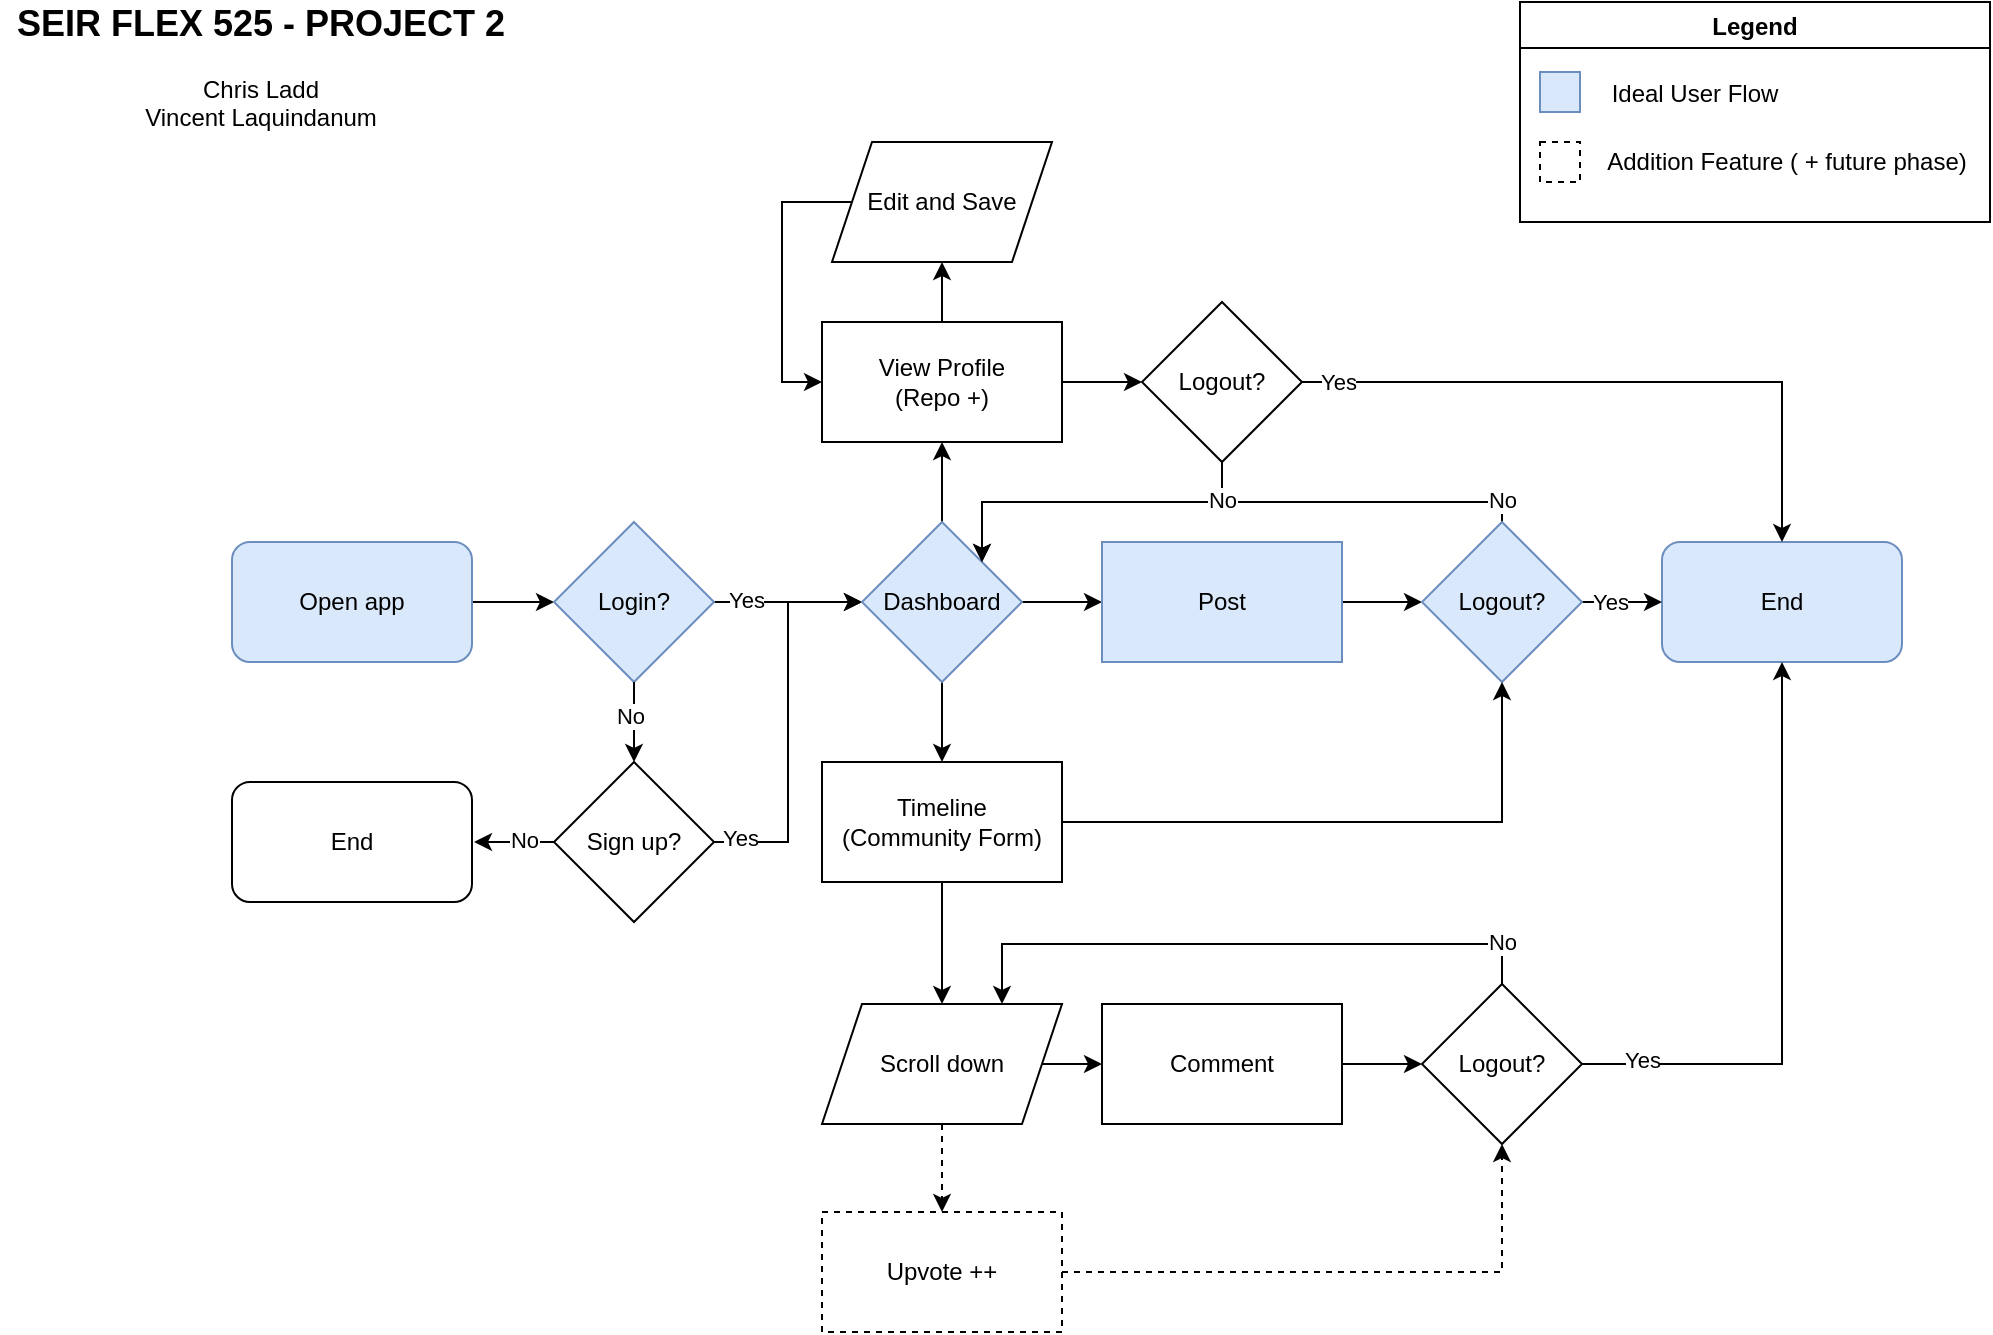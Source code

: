 <mxfile version="14.9.2" type="device"><diagram id="R2lEEEUBdFMjLlhIrx00" name="Page-1"><mxGraphModel dx="1538" dy="840" grid="1" gridSize="10" guides="1" tooltips="1" connect="1" arrows="1" fold="1" page="1" pageScale="1" pageWidth="1100" pageHeight="850" math="0" shadow="0" extFonts="Permanent Marker^https://fonts.googleapis.com/css?family=Permanent+Marker"><root><mxCell id="0"/><mxCell id="1" parent="0"/><mxCell id="pFucj1_tWycOY3zOY87X-6" style="edgeStyle=orthogonalEdgeStyle;rounded=0;orthogonalLoop=1;jettySize=auto;html=1;exitX=1;exitY=0.5;exitDx=0;exitDy=0;entryX=0;entryY=0.5;entryDx=0;entryDy=0;" parent="1" source="pFucj1_tWycOY3zOY87X-1" target="pFucj1_tWycOY3zOY87X-2" edge="1"><mxGeometry relative="1" as="geometry"/></mxCell><mxCell id="pFucj1_tWycOY3zOY87X-1" value="Open app" style="rounded=1;whiteSpace=wrap;html=1;fillColor=#dae8fc;strokeColor=#6c8ebf;" parent="1" vertex="1"><mxGeometry x="156" y="310" width="120" height="60" as="geometry"/></mxCell><mxCell id="pFucj1_tWycOY3zOY87X-11" style="edgeStyle=orthogonalEdgeStyle;rounded=0;orthogonalLoop=1;jettySize=auto;html=1;exitX=1;exitY=0.5;exitDx=0;exitDy=0;entryX=0;entryY=0.5;entryDx=0;entryDy=0;" parent="1" source="pFucj1_tWycOY3zOY87X-2" target="pFucj1_tWycOY3zOY87X-10" edge="1"><mxGeometry relative="1" as="geometry"/></mxCell><mxCell id="pFucj1_tWycOY3zOY87X-61" value="Yes" style="edgeLabel;html=1;align=center;verticalAlign=middle;resizable=0;points=[];" parent="pFucj1_tWycOY3zOY87X-11" vertex="1" connectable="0"><mxGeometry x="-0.566" y="1" relative="1" as="geometry"><mxPoint as="offset"/></mxGeometry></mxCell><mxCell id="pFucj1_tWycOY3zOY87X-2" value="Login?" style="rhombus;whiteSpace=wrap;html=1;fillColor=#dae8fc;strokeColor=#6c8ebf;" parent="1" vertex="1"><mxGeometry x="317" y="300" width="80" height="80" as="geometry"/></mxCell><mxCell id="pFucj1_tWycOY3zOY87X-56" style="edgeStyle=orthogonalEdgeStyle;rounded=0;orthogonalLoop=1;jettySize=auto;html=1;exitX=1;exitY=0.5;exitDx=0;exitDy=0;entryX=0;entryY=0.5;entryDx=0;entryDy=0;" parent="1" source="pFucj1_tWycOY3zOY87X-4" target="pFucj1_tWycOY3zOY87X-10" edge="1"><mxGeometry relative="1" as="geometry"/></mxCell><mxCell id="pFucj1_tWycOY3zOY87X-59" value="Yes" style="edgeLabel;html=1;align=center;verticalAlign=middle;resizable=0;points=[];" parent="pFucj1_tWycOY3zOY87X-56" vertex="1" connectable="0"><mxGeometry x="-0.894" relative="1" as="geometry"><mxPoint x="2" y="-2" as="offset"/></mxGeometry></mxCell><mxCell id="pFucj1_tWycOY3zOY87X-4" value="Sign up?" style="rhombus;whiteSpace=wrap;html=1;" parent="1" vertex="1"><mxGeometry x="317" y="420" width="80" height="80" as="geometry"/></mxCell><mxCell id="pFucj1_tWycOY3zOY87X-5" value="" style="endArrow=classic;html=1;exitX=0.5;exitY=1;exitDx=0;exitDy=0;entryX=0.5;entryY=0;entryDx=0;entryDy=0;" parent="1" source="pFucj1_tWycOY3zOY87X-2" target="pFucj1_tWycOY3zOY87X-4" edge="1"><mxGeometry width="50" height="50" relative="1" as="geometry"><mxPoint x="257" y="470" as="sourcePoint"/><mxPoint x="307" y="420" as="targetPoint"/></mxGeometry></mxCell><mxCell id="pFucj1_tWycOY3zOY87X-51" value="No" style="edgeLabel;html=1;align=center;verticalAlign=middle;resizable=0;points=[];" parent="pFucj1_tWycOY3zOY87X-5" vertex="1" connectable="0"><mxGeometry x="-0.15" y="-2" relative="1" as="geometry"><mxPoint as="offset"/></mxGeometry></mxCell><mxCell id="pFucj1_tWycOY3zOY87X-8" value="" style="endArrow=classic;html=1;exitX=0;exitY=0.5;exitDx=0;exitDy=0;" parent="1" source="pFucj1_tWycOY3zOY87X-4" edge="1"><mxGeometry width="50" height="50" relative="1" as="geometry"><mxPoint x="257" y="470" as="sourcePoint"/><mxPoint x="277" y="460" as="targetPoint"/></mxGeometry></mxCell><mxCell id="pFucj1_tWycOY3zOY87X-55" value="No" style="edgeLabel;html=1;align=center;verticalAlign=middle;resizable=0;points=[];" parent="pFucj1_tWycOY3zOY87X-8" vertex="1" connectable="0"><mxGeometry x="-0.25" y="-1" relative="1" as="geometry"><mxPoint as="offset"/></mxGeometry></mxCell><mxCell id="pFucj1_tWycOY3zOY87X-9" value="End" style="rounded=1;whiteSpace=wrap;html=1;" parent="1" vertex="1"><mxGeometry x="156" y="430" width="120" height="60" as="geometry"/></mxCell><mxCell id="pFucj1_tWycOY3zOY87X-24" style="edgeStyle=orthogonalEdgeStyle;rounded=0;orthogonalLoop=1;jettySize=auto;html=1;exitX=1;exitY=0.5;exitDx=0;exitDy=0;entryX=0;entryY=0.5;entryDx=0;entryDy=0;" parent="1" source="pFucj1_tWycOY3zOY87X-10" target="pFucj1_tWycOY3zOY87X-12" edge="1"><mxGeometry relative="1" as="geometry"/></mxCell><mxCell id="pFucj1_tWycOY3zOY87X-29" style="edgeStyle=orthogonalEdgeStyle;rounded=0;orthogonalLoop=1;jettySize=auto;html=1;exitX=0.5;exitY=0;exitDx=0;exitDy=0;entryX=0.5;entryY=1;entryDx=0;entryDy=0;" parent="1" source="pFucj1_tWycOY3zOY87X-10" target="pFucj1_tWycOY3zOY87X-14" edge="1"><mxGeometry relative="1" as="geometry"/></mxCell><mxCell id="i3hwomeKPxsGy_jzgvrF-3" style="edgeStyle=orthogonalEdgeStyle;rounded=0;orthogonalLoop=1;jettySize=auto;html=1;entryX=0.5;entryY=0;entryDx=0;entryDy=0;" edge="1" parent="1" source="pFucj1_tWycOY3zOY87X-10" target="i3hwomeKPxsGy_jzgvrF-1"><mxGeometry relative="1" as="geometry"/></mxCell><mxCell id="pFucj1_tWycOY3zOY87X-10" value="Dashboard" style="rhombus;whiteSpace=wrap;html=1;fillColor=#dae8fc;strokeColor=#6c8ebf;" parent="1" vertex="1"><mxGeometry x="471" y="300" width="80" height="80" as="geometry"/></mxCell><mxCell id="pFucj1_tWycOY3zOY87X-26" style="edgeStyle=orthogonalEdgeStyle;rounded=0;orthogonalLoop=1;jettySize=auto;html=1;exitX=1;exitY=0.5;exitDx=0;exitDy=0;entryX=0;entryY=0.5;entryDx=0;entryDy=0;" parent="1" source="pFucj1_tWycOY3zOY87X-12" target="pFucj1_tWycOY3zOY87X-25" edge="1"><mxGeometry relative="1" as="geometry"/></mxCell><mxCell id="pFucj1_tWycOY3zOY87X-12" value="Post" style="rounded=0;whiteSpace=wrap;html=1;fillColor=#dae8fc;strokeColor=#6c8ebf;" parent="1" vertex="1"><mxGeometry x="591" y="310" width="120" height="60" as="geometry"/></mxCell><mxCell id="pFucj1_tWycOY3zOY87X-32" style="edgeStyle=orthogonalEdgeStyle;rounded=0;orthogonalLoop=1;jettySize=auto;html=1;exitX=0.5;exitY=0;exitDx=0;exitDy=0;entryX=0.5;entryY=1;entryDx=0;entryDy=0;" parent="1" source="pFucj1_tWycOY3zOY87X-14" target="pFucj1_tWycOY3zOY87X-19" edge="1"><mxGeometry relative="1" as="geometry"/></mxCell><mxCell id="pFucj1_tWycOY3zOY87X-36" style="edgeStyle=orthogonalEdgeStyle;rounded=0;orthogonalLoop=1;jettySize=auto;html=1;exitX=1;exitY=0.5;exitDx=0;exitDy=0;entryX=0;entryY=0.5;entryDx=0;entryDy=0;" parent="1" source="pFucj1_tWycOY3zOY87X-14" target="pFucj1_tWycOY3zOY87X-35" edge="1"><mxGeometry relative="1" as="geometry"/></mxCell><mxCell id="pFucj1_tWycOY3zOY87X-14" value="View Profile&lt;br&gt;(Repo +)" style="rounded=0;whiteSpace=wrap;html=1;" parent="1" vertex="1"><mxGeometry x="451" y="200" width="120" height="60" as="geometry"/></mxCell><mxCell id="pFucj1_tWycOY3zOY87X-34" style="edgeStyle=orthogonalEdgeStyle;rounded=0;orthogonalLoop=1;jettySize=auto;html=1;exitX=0;exitY=0.5;exitDx=0;exitDy=0;entryX=0;entryY=0.5;entryDx=0;entryDy=0;" parent="1" source="pFucj1_tWycOY3zOY87X-19" target="pFucj1_tWycOY3zOY87X-14" edge="1"><mxGeometry relative="1" as="geometry"><Array as="points"><mxPoint x="431" y="140"/><mxPoint x="431" y="230"/></Array></mxGeometry></mxCell><mxCell id="pFucj1_tWycOY3zOY87X-19" value="Edit and Save" style="shape=parallelogram;perimeter=parallelogramPerimeter;whiteSpace=wrap;html=1;fixedSize=1;" parent="1" vertex="1"><mxGeometry x="456" y="110" width="110" height="60" as="geometry"/></mxCell><mxCell id="pFucj1_tWycOY3zOY87X-23" value="End" style="rounded=1;whiteSpace=wrap;html=1;fillColor=#dae8fc;strokeColor=#6c8ebf;" parent="1" vertex="1"><mxGeometry x="871" y="310" width="120" height="60" as="geometry"/></mxCell><mxCell id="pFucj1_tWycOY3zOY87X-27" style="edgeStyle=orthogonalEdgeStyle;rounded=0;orthogonalLoop=1;jettySize=auto;html=1;exitX=1;exitY=0.5;exitDx=0;exitDy=0;entryX=0;entryY=0.5;entryDx=0;entryDy=0;" parent="1" source="pFucj1_tWycOY3zOY87X-25" target="pFucj1_tWycOY3zOY87X-23" edge="1"><mxGeometry relative="1" as="geometry"/></mxCell><mxCell id="pFucj1_tWycOY3zOY87X-64" value="Yes" style="edgeLabel;html=1;align=center;verticalAlign=middle;resizable=0;points=[];" parent="pFucj1_tWycOY3zOY87X-27" vertex="1" connectable="0"><mxGeometry x="-0.414" relative="1" as="geometry"><mxPoint x="2" as="offset"/></mxGeometry></mxCell><mxCell id="pFucj1_tWycOY3zOY87X-37" style="edgeStyle=orthogonalEdgeStyle;rounded=0;orthogonalLoop=1;jettySize=auto;html=1;exitX=0.5;exitY=0;exitDx=0;exitDy=0;entryX=1;entryY=0;entryDx=0;entryDy=0;" parent="1" source="pFucj1_tWycOY3zOY87X-25" target="pFucj1_tWycOY3zOY87X-10" edge="1"><mxGeometry relative="1" as="geometry"><Array as="points"><mxPoint x="791" y="290"/><mxPoint x="531" y="290"/></Array></mxGeometry></mxCell><mxCell id="pFucj1_tWycOY3zOY87X-65" value="No" style="edgeLabel;html=1;align=center;verticalAlign=middle;resizable=0;points=[];" parent="pFucj1_tWycOY3zOY87X-37" vertex="1" connectable="0"><mxGeometry x="-0.802" y="-1" relative="1" as="geometry"><mxPoint x="19" as="offset"/></mxGeometry></mxCell><mxCell id="pFucj1_tWycOY3zOY87X-25" value="Logout?" style="rhombus;whiteSpace=wrap;html=1;fillColor=#dae8fc;strokeColor=#6c8ebf;" parent="1" vertex="1"><mxGeometry x="751" y="300" width="80" height="80" as="geometry"/></mxCell><mxCell id="pFucj1_tWycOY3zOY87X-38" style="edgeStyle=orthogonalEdgeStyle;rounded=0;orthogonalLoop=1;jettySize=auto;html=1;exitX=0.5;exitY=1;exitDx=0;exitDy=0;entryX=1;entryY=0;entryDx=0;entryDy=0;" parent="1" source="pFucj1_tWycOY3zOY87X-35" target="pFucj1_tWycOY3zOY87X-10" edge="1"><mxGeometry relative="1" as="geometry"><mxPoint x="651" y="290" as="targetPoint"/><Array as="points"><mxPoint x="651" y="290"/><mxPoint x="531" y="290"/></Array></mxGeometry></mxCell><mxCell id="pFucj1_tWycOY3zOY87X-63" value="No" style="edgeLabel;html=1;align=center;verticalAlign=middle;resizable=0;points=[];" parent="pFucj1_tWycOY3zOY87X-38" vertex="1" connectable="0"><mxGeometry x="-0.879" relative="1" as="geometry"><mxPoint y="8" as="offset"/></mxGeometry></mxCell><mxCell id="pFucj1_tWycOY3zOY87X-53" style="edgeStyle=orthogonalEdgeStyle;rounded=0;orthogonalLoop=1;jettySize=auto;html=1;entryX=0.5;entryY=0;entryDx=0;entryDy=0;" parent="1" source="pFucj1_tWycOY3zOY87X-35" target="pFucj1_tWycOY3zOY87X-23" edge="1"><mxGeometry relative="1" as="geometry"/></mxCell><mxCell id="pFucj1_tWycOY3zOY87X-62" value="Yes" style="edgeLabel;html=1;align=center;verticalAlign=middle;resizable=0;points=[];" parent="pFucj1_tWycOY3zOY87X-53" vertex="1" connectable="0"><mxGeometry x="-0.891" relative="1" as="geometry"><mxPoint as="offset"/></mxGeometry></mxCell><mxCell id="pFucj1_tWycOY3zOY87X-35" value="Logout?" style="rhombus;whiteSpace=wrap;html=1;" parent="1" vertex="1"><mxGeometry x="611" y="190" width="80" height="80" as="geometry"/></mxCell><mxCell id="pFucj1_tWycOY3zOY87X-43" style="edgeStyle=orthogonalEdgeStyle;rounded=0;orthogonalLoop=1;jettySize=auto;html=1;exitX=1;exitY=0.5;exitDx=0;exitDy=0;entryX=0;entryY=0.5;entryDx=0;entryDy=0;" parent="1" source="pFucj1_tWycOY3zOY87X-39" target="pFucj1_tWycOY3zOY87X-42" edge="1"><mxGeometry relative="1" as="geometry"/></mxCell><mxCell id="pFucj1_tWycOY3zOY87X-45" style="edgeStyle=orthogonalEdgeStyle;rounded=0;orthogonalLoop=1;jettySize=auto;html=1;exitX=0.5;exitY=1;exitDx=0;exitDy=0;entryX=0.5;entryY=0;entryDx=0;entryDy=0;dashed=1;" parent="1" source="pFucj1_tWycOY3zOY87X-39" target="pFucj1_tWycOY3zOY87X-44" edge="1"><mxGeometry relative="1" as="geometry"/></mxCell><mxCell id="pFucj1_tWycOY3zOY87X-39" value="Scroll down" style="shape=parallelogram;perimeter=parallelogramPerimeter;whiteSpace=wrap;html=1;fixedSize=1;" parent="1" vertex="1"><mxGeometry x="451" y="541" width="120" height="60" as="geometry"/></mxCell><mxCell id="pFucj1_tWycOY3zOY87X-48" style="edgeStyle=orthogonalEdgeStyle;rounded=0;orthogonalLoop=1;jettySize=auto;html=1;entryX=0;entryY=0.5;entryDx=0;entryDy=0;" parent="1" source="pFucj1_tWycOY3zOY87X-42" target="pFucj1_tWycOY3zOY87X-46" edge="1"><mxGeometry relative="1" as="geometry"/></mxCell><mxCell id="pFucj1_tWycOY3zOY87X-42" value="Comment" style="rounded=0;whiteSpace=wrap;html=1;" parent="1" vertex="1"><mxGeometry x="591" y="541" width="120" height="60" as="geometry"/></mxCell><mxCell id="pFucj1_tWycOY3zOY87X-50" style="edgeStyle=orthogonalEdgeStyle;rounded=0;orthogonalLoop=1;jettySize=auto;html=1;exitX=1;exitY=0.5;exitDx=0;exitDy=0;entryX=0.5;entryY=1;entryDx=0;entryDy=0;dashed=1;" parent="1" source="pFucj1_tWycOY3zOY87X-44" target="pFucj1_tWycOY3zOY87X-46" edge="1"><mxGeometry relative="1" as="geometry"/></mxCell><mxCell id="pFucj1_tWycOY3zOY87X-44" value="Upvote ++" style="rounded=0;whiteSpace=wrap;html=1;dashed=1;" parent="1" vertex="1"><mxGeometry x="451" y="645" width="120" height="60" as="geometry"/></mxCell><mxCell id="pFucj1_tWycOY3zOY87X-47" style="edgeStyle=orthogonalEdgeStyle;rounded=0;orthogonalLoop=1;jettySize=auto;html=1;entryX=0.5;entryY=1;entryDx=0;entryDy=0;" parent="1" source="pFucj1_tWycOY3zOY87X-46" target="pFucj1_tWycOY3zOY87X-23" edge="1"><mxGeometry relative="1" as="geometry"/></mxCell><mxCell id="pFucj1_tWycOY3zOY87X-67" value="Yes" style="edgeLabel;html=1;align=center;verticalAlign=middle;resizable=0;points=[];" parent="pFucj1_tWycOY3zOY87X-47" vertex="1" connectable="0"><mxGeometry x="-0.792" y="-1" relative="1" as="geometry"><mxPoint x="-2" y="-3" as="offset"/></mxGeometry></mxCell><mxCell id="pFucj1_tWycOY3zOY87X-49" style="edgeStyle=orthogonalEdgeStyle;rounded=0;orthogonalLoop=1;jettySize=auto;html=1;exitX=0.5;exitY=0;exitDx=0;exitDy=0;entryX=0.75;entryY=0;entryDx=0;entryDy=0;" parent="1" source="pFucj1_tWycOY3zOY87X-46" target="pFucj1_tWycOY3zOY87X-39" edge="1"><mxGeometry relative="1" as="geometry"/></mxCell><mxCell id="pFucj1_tWycOY3zOY87X-66" value="No" style="edgeLabel;html=1;align=center;verticalAlign=middle;resizable=0;points=[];" parent="pFucj1_tWycOY3zOY87X-49" vertex="1" connectable="0"><mxGeometry x="-0.907" relative="1" as="geometry"><mxPoint y="-7" as="offset"/></mxGeometry></mxCell><mxCell id="pFucj1_tWycOY3zOY87X-46" value="Logout?" style="rhombus;whiteSpace=wrap;html=1;" parent="1" vertex="1"><mxGeometry x="751" y="531" width="80" height="80" as="geometry"/></mxCell><mxCell id="pFucj1_tWycOY3zOY87X-70" value="Legend" style="swimlane;" parent="1" vertex="1"><mxGeometry x="800" y="40" width="235" height="110" as="geometry"/></mxCell><mxCell id="pFucj1_tWycOY3zOY87X-71" value="" style="whiteSpace=wrap;html=1;aspect=fixed;fillColor=#dae8fc;strokeColor=#6c8ebf;" parent="pFucj1_tWycOY3zOY87X-70" vertex="1"><mxGeometry x="10" y="35" width="20" height="20" as="geometry"/></mxCell><mxCell id="pFucj1_tWycOY3zOY87X-72" value="Ideal User Flow" style="text;html=1;align=center;verticalAlign=middle;resizable=0;points=[];autosize=1;strokeColor=none;" parent="pFucj1_tWycOY3zOY87X-70" vertex="1"><mxGeometry x="37" y="36" width="100" height="20" as="geometry"/></mxCell><mxCell id="pFucj1_tWycOY3zOY87X-74" value="" style="whiteSpace=wrap;html=1;aspect=fixed;dashed=1;" parent="pFucj1_tWycOY3zOY87X-70" vertex="1"><mxGeometry x="10" y="70" width="20" height="20" as="geometry"/></mxCell><mxCell id="pFucj1_tWycOY3zOY87X-76" value="Addition Feature ( + future phase)" style="text;html=1;align=center;verticalAlign=middle;resizable=0;points=[];autosize=1;strokeColor=none;" parent="pFucj1_tWycOY3zOY87X-70" vertex="1"><mxGeometry x="33" y="70" width="200" height="20" as="geometry"/></mxCell><mxCell id="0GSCNrnkUxhobOUBqcyZ-1" value="&lt;b&gt;&lt;font style=&quot;font-size: 18px&quot;&gt;SEIR FLEX 525 - PROJECT 2&lt;/font&gt;&lt;br&gt;&lt;/b&gt;&lt;br&gt;Chris Ladd&lt;br&gt;Vincent Laquindanum&lt;br&gt;&lt;span style=&quot;color: rgba(0 , 0 , 0 , 0) ; font-family: monospace ; font-size: 0px&quot;&gt;%3CmxGraphModel%3E%3Croot%3E%3CmxCell%20id%3D%220%22%2F%3E%3CmxCell%20id%3D%221%22%20parent%3D%220%22%2F%3E%3CmxCell%20id%3D%222%22%20value%3D%22SEIR%20FLEX%20525%20-%20PROJECT%202%26lt%3Bbr%26gt%3B%26lt%3Bbr%26gt%3BVincent%20Laquindanum%26lt%3Bbr%26gt%3BChris%20Ladd%22%20style%3D%22text%3Bhtml%3D1%3Balign%3Dcenter%3BverticalAlign%3Dmiddle%3Bresizable%3D0%3Bpoints%3D%5B%5D%3Bautosize%3D1%3BstrokeColor%3Dnone%3B%22%20vertex%3D%221%22%20parent%3D%221%22%3E%3CmxGeometry%20x%3D%2240%22%20y%3D%2217%22%20width%3D%22180%22%20height%3D%2260%22%20as%3D%22geometry%22%2F%3E%3C%2FmxCell%3E%3C%2Froot%3E%3C%2FmxGraphModel%3E&lt;/span&gt;&lt;span style=&quot;color: rgba(0 , 0 , 0 , 0) ; font-family: monospace ; font-size: 0px&quot;&gt;%3CmxGraphModel%3E%3Croot%3E%3CmxCell%20id%3D%220%22%2F%3E%3CmxCell%20id%3D%221%22%20parent%3D%220%22%2F%3E%3CmxCell%20id%3D%222%22%20value%3D%22SEIR%20FLEX%20525%20-%20PROJECT%202%26lt%3Bbr%26gt%3B%26lt%3Bbr%26gt%3BVincent%20Laquindanum%26lt%3Bbr%26gt%3BChris%20Ladd%22%20style%3D%22text%3Bhtml%3D1%3Balign%3Dcenter%3BverticalAlign%3Dmiddle%3Bresizable%3D0%3Bpoints%3D%5B%5D%3Bautosize%3D1%3BstrokeColor%3Dnone%3B%22%20vertex%3D%221%22%20parent%3D%221%22%3E%3CmxGeometry%20x%3D%2240%22%20y%3D%2217%22%20width%3D%22180%22%20height%3D%2260%22%20as%3D%22geometry%22%2F%3E%3C%2FmxCell%3E%3C%2Froot%3E%3C%2FmxGraphModel%3E&lt;/span&gt;" style="text;html=1;align=center;verticalAlign=middle;resizable=0;points=[];autosize=1;strokeColor=none;" parent="1" vertex="1"><mxGeometry x="40" y="40" width="260" height="80" as="geometry"/></mxCell><mxCell id="i3hwomeKPxsGy_jzgvrF-4" value="" style="edgeStyle=orthogonalEdgeStyle;rounded=0;orthogonalLoop=1;jettySize=auto;html=1;" edge="1" parent="1" source="i3hwomeKPxsGy_jzgvrF-1" target="pFucj1_tWycOY3zOY87X-39"><mxGeometry relative="1" as="geometry"/></mxCell><mxCell id="i3hwomeKPxsGy_jzgvrF-5" style="edgeStyle=orthogonalEdgeStyle;rounded=0;orthogonalLoop=1;jettySize=auto;html=1;entryX=0.5;entryY=1;entryDx=0;entryDy=0;" edge="1" parent="1" source="i3hwomeKPxsGy_jzgvrF-1" target="pFucj1_tWycOY3zOY87X-25"><mxGeometry relative="1" as="geometry"/></mxCell><mxCell id="i3hwomeKPxsGy_jzgvrF-1" value="Timeline&lt;br&gt;(Community Form)" style="rounded=0;whiteSpace=wrap;html=1;" vertex="1" parent="1"><mxGeometry x="451" y="420" width="120" height="60" as="geometry"/></mxCell></root></mxGraphModel></diagram></mxfile>